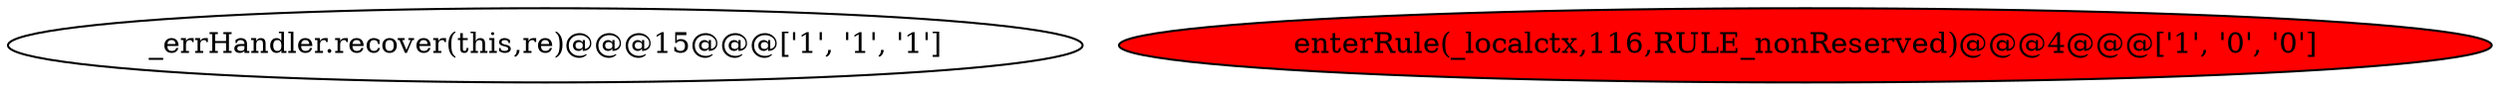 digraph {
5 [style = filled, label = "_errHandler.recover(this,re)@@@15@@@['1', '1', '1']", fillcolor = white, shape = ellipse image = "AAA0AAABBB1BBB"];#17 [style = filled, label = "enterOuterAlt(_localctx,1)@@@6@@@['0', '0', '1']", f$llcolor = white, shape = ellipse image = "AAA0AAABBB3BBB"];
4 [style = filled, label = "enterRule(_localctx,116,RULE_nonReserved)@@@4@@@['1', '0', '0']", fillcolor = red, shape = ellipse image = "AAA1AAABBB1BBB"];
}

